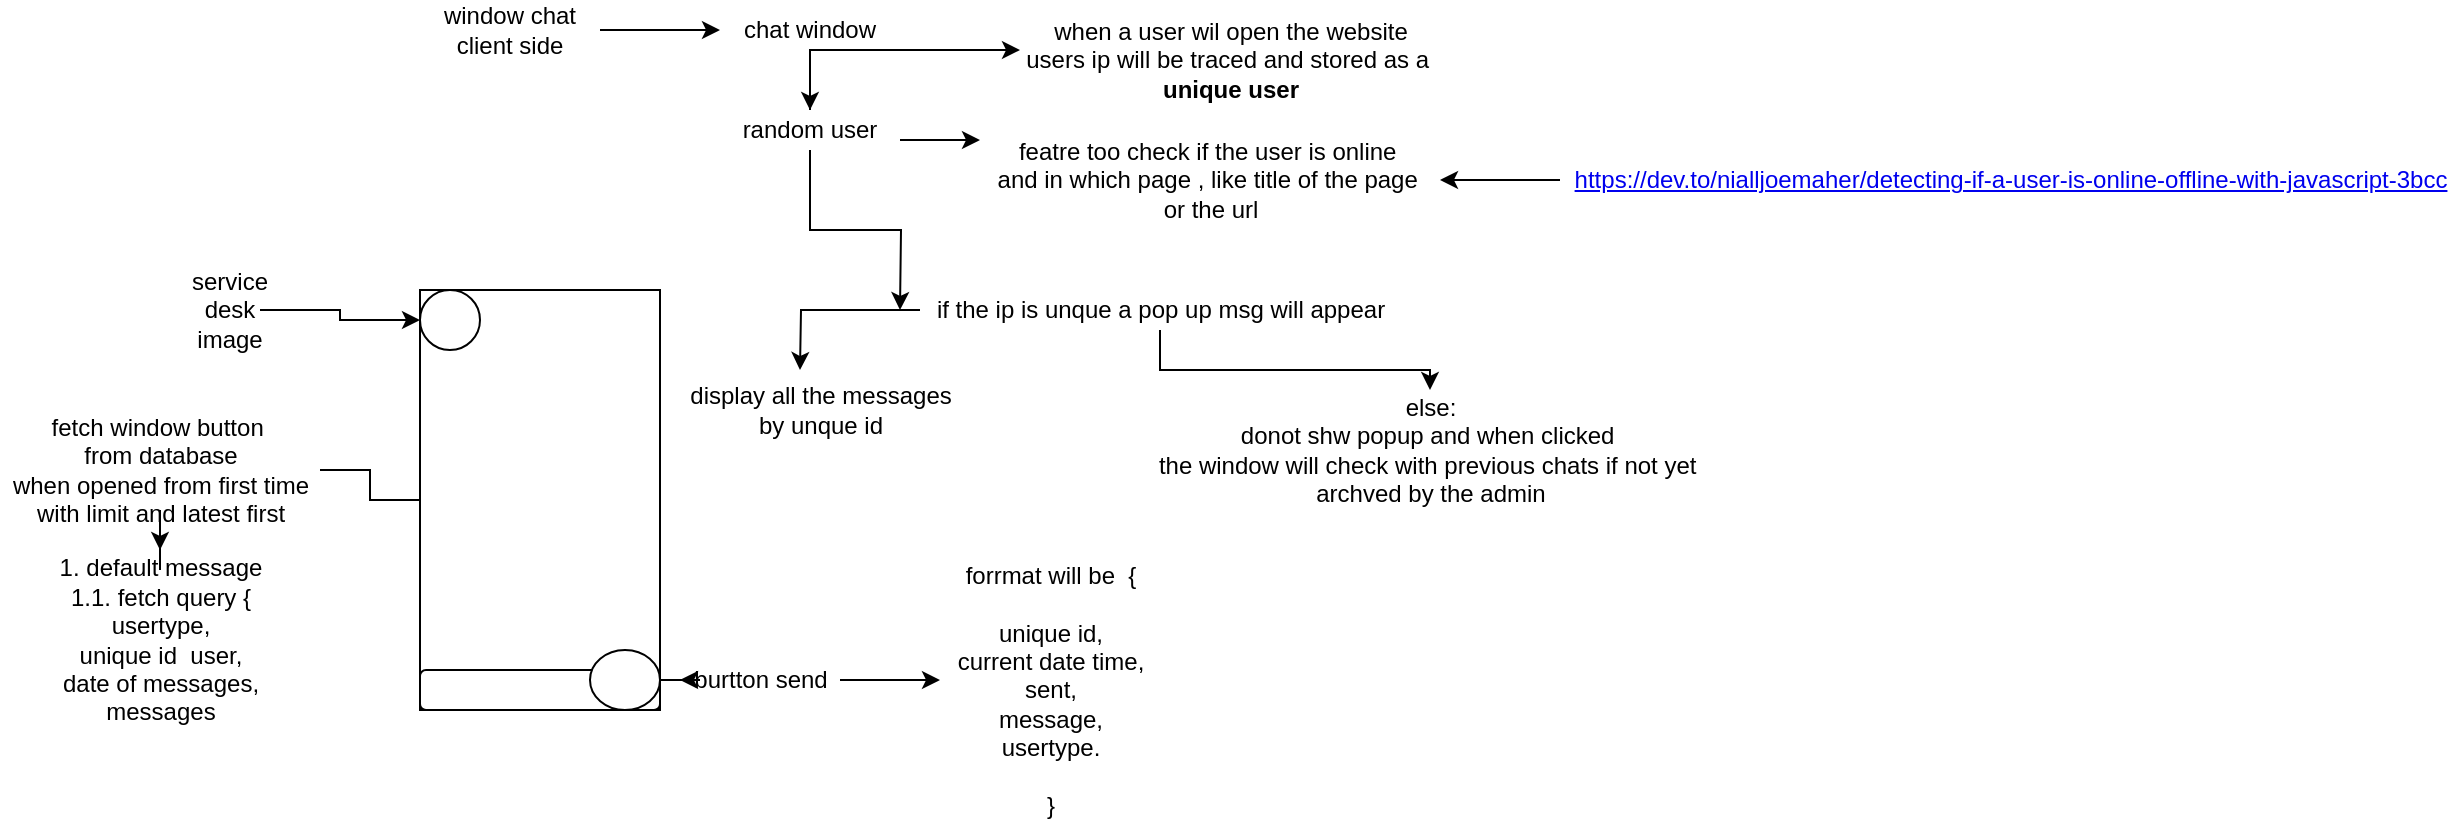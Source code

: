 <mxfile version="14.7.3" type="github"><diagram id="PXAswhtAmQBYjqmkOcDG" name="Page-1"><mxGraphModel dx="1865" dy="556" grid="1" gridSize="10" guides="1" tooltips="1" connect="1" arrows="1" fold="1" page="1" pageScale="1" pageWidth="827" pageHeight="1169" math="0" shadow="0"><root><mxCell id="0"/><mxCell id="1" parent="0"/><mxCell id="x5ubMdCJ9VFF1x8MkFd7-3" style="edgeStyle=orthogonalEdgeStyle;rounded=0;orthogonalLoop=1;jettySize=auto;html=1;exitX=1;exitY=0.5;exitDx=0;exitDy=0;" edge="1" parent="1" source="x5ubMdCJ9VFF1x8MkFd7-1" target="x5ubMdCJ9VFF1x8MkFd7-2"><mxGeometry relative="1" as="geometry"/></mxCell><mxCell id="x5ubMdCJ9VFF1x8MkFd7-1" value="window chat client side" style="text;html=1;strokeColor=none;fillColor=none;align=center;verticalAlign=middle;whiteSpace=wrap;rounded=0;" vertex="1" parent="1"><mxGeometry x="160" y="40" width="90" height="20" as="geometry"/></mxCell><mxCell id="x5ubMdCJ9VFF1x8MkFd7-5" value="" style="edgeStyle=orthogonalEdgeStyle;rounded=0;orthogonalLoop=1;jettySize=auto;html=1;" edge="1" parent="1" source="x5ubMdCJ9VFF1x8MkFd7-2" target="x5ubMdCJ9VFF1x8MkFd7-4"><mxGeometry relative="1" as="geometry"/></mxCell><mxCell id="x5ubMdCJ9VFF1x8MkFd7-2" value="chat window" style="text;html=1;strokeColor=none;fillColor=none;align=center;verticalAlign=middle;whiteSpace=wrap;rounded=0;" vertex="1" parent="1"><mxGeometry x="310" y="40" width="90" height="20" as="geometry"/></mxCell><mxCell id="x5ubMdCJ9VFF1x8MkFd7-6" style="edgeStyle=orthogonalEdgeStyle;rounded=0;orthogonalLoop=1;jettySize=auto;html=1;exitX=1;exitY=0.75;exitDx=0;exitDy=0;" edge="1" parent="1" source="x5ubMdCJ9VFF1x8MkFd7-4"><mxGeometry relative="1" as="geometry"><mxPoint x="440" y="105" as="targetPoint"/></mxGeometry></mxCell><mxCell id="x5ubMdCJ9VFF1x8MkFd7-9" value="" style="edgeStyle=orthogonalEdgeStyle;rounded=0;orthogonalLoop=1;jettySize=auto;html=1;" edge="1" parent="1" source="x5ubMdCJ9VFF1x8MkFd7-4"><mxGeometry relative="1" as="geometry"><mxPoint x="400" y="190" as="targetPoint"/></mxGeometry></mxCell><mxCell id="x5ubMdCJ9VFF1x8MkFd7-10" style="edgeStyle=orthogonalEdgeStyle;rounded=0;orthogonalLoop=1;jettySize=auto;html=1;" edge="1" parent="1" source="x5ubMdCJ9VFF1x8MkFd7-4"><mxGeometry relative="1" as="geometry"><mxPoint x="460" y="60" as="targetPoint"/><Array as="points"><mxPoint x="355" y="60"/></Array></mxGeometry></mxCell><mxCell id="x5ubMdCJ9VFF1x8MkFd7-4" value="random user" style="text;html=1;strokeColor=none;fillColor=none;align=center;verticalAlign=middle;whiteSpace=wrap;rounded=0;" vertex="1" parent="1"><mxGeometry x="310" y="90" width="90" height="20" as="geometry"/></mxCell><mxCell id="x5ubMdCJ9VFF1x8MkFd7-7" value="when a user wil open the website&lt;br&gt;users ip will be traced and stored as a&amp;nbsp;&lt;br&gt;&lt;b&gt;unique user&lt;/b&gt;" style="text;html=1;align=center;verticalAlign=middle;resizable=0;points=[];autosize=1;strokeColor=none;" vertex="1" parent="1"><mxGeometry x="455" y="40" width="220" height="50" as="geometry"/></mxCell><mxCell id="x5ubMdCJ9VFF1x8MkFd7-11" value="featre too check if the user is online&amp;nbsp;&lt;br&gt;and in which page , like title of the page&amp;nbsp;&lt;br&gt;or the url" style="text;html=1;align=center;verticalAlign=middle;resizable=0;points=[];autosize=1;strokeColor=none;" vertex="1" parent="1"><mxGeometry x="440" y="100" width="230" height="50" as="geometry"/></mxCell><mxCell id="x5ubMdCJ9VFF1x8MkFd7-14" style="edgeStyle=orthogonalEdgeStyle;rounded=0;orthogonalLoop=1;jettySize=auto;html=1;" edge="1" parent="1" source="x5ubMdCJ9VFF1x8MkFd7-12" target="x5ubMdCJ9VFF1x8MkFd7-13"><mxGeometry relative="1" as="geometry"/></mxCell><mxCell id="x5ubMdCJ9VFF1x8MkFd7-15" style="edgeStyle=orthogonalEdgeStyle;rounded=0;orthogonalLoop=1;jettySize=auto;html=1;" edge="1" parent="1" source="x5ubMdCJ9VFF1x8MkFd7-12"><mxGeometry relative="1" as="geometry"><mxPoint x="350" y="220" as="targetPoint"/></mxGeometry></mxCell><mxCell id="x5ubMdCJ9VFF1x8MkFd7-12" value="if the ip is unque a pop up msg will appear" style="text;html=1;align=center;verticalAlign=middle;resizable=0;points=[];autosize=1;strokeColor=none;" vertex="1" parent="1"><mxGeometry x="410" y="180" width="240" height="20" as="geometry"/></mxCell><mxCell id="x5ubMdCJ9VFF1x8MkFd7-13" value="else:&lt;br&gt;donot shw popup and when clicked&amp;nbsp;&lt;br&gt;the window will check with previous chats if not yet&amp;nbsp;&lt;br&gt;archved by the admin" style="text;html=1;align=center;verticalAlign=middle;resizable=0;points=[];autosize=1;strokeColor=none;" vertex="1" parent="1"><mxGeometry x="520" y="230" width="290" height="60" as="geometry"/></mxCell><mxCell id="x5ubMdCJ9VFF1x8MkFd7-16" value="display all the messages&lt;br&gt;by unque id&lt;br&gt;" style="text;html=1;align=center;verticalAlign=middle;resizable=0;points=[];autosize=1;strokeColor=none;" vertex="1" parent="1"><mxGeometry x="285" y="225" width="150" height="30" as="geometry"/></mxCell><mxCell id="x5ubMdCJ9VFF1x8MkFd7-19" value="" style="edgeStyle=orthogonalEdgeStyle;rounded=0;orthogonalLoop=1;jettySize=auto;html=1;" edge="1" parent="1" source="x5ubMdCJ9VFF1x8MkFd7-18" target="x5ubMdCJ9VFF1x8MkFd7-11"><mxGeometry relative="1" as="geometry"/></mxCell><mxCell id="x5ubMdCJ9VFF1x8MkFd7-18" value="&lt;a href=&quot;https://dev.to/nialljoemaher/detecting-if-a-user-is-online-offline-with-javascript-3bcc&quot;&gt;https://dev.to/nialljoemaher/detecting-if-a-user-is-online-offline-with-javascript-3bcc&lt;/a&gt;" style="text;html=1;align=center;verticalAlign=middle;resizable=0;points=[];autosize=1;strokeColor=none;" vertex="1" parent="1"><mxGeometry x="730" y="115" width="450" height="20" as="geometry"/></mxCell><mxCell id="x5ubMdCJ9VFF1x8MkFd7-20" value="" style="rounded=0;whiteSpace=wrap;html=1;" vertex="1" parent="1"><mxGeometry x="160" y="180" width="120" height="210" as="geometry"/></mxCell><mxCell id="x5ubMdCJ9VFF1x8MkFd7-21" value="" style="rounded=1;whiteSpace=wrap;html=1;" vertex="1" parent="1"><mxGeometry x="160" y="370" width="120" height="20" as="geometry"/></mxCell><mxCell id="x5ubMdCJ9VFF1x8MkFd7-26" style="edgeStyle=orthogonalEdgeStyle;rounded=0;orthogonalLoop=1;jettySize=auto;html=1;" edge="1" parent="1" source="x5ubMdCJ9VFF1x8MkFd7-22"><mxGeometry relative="1" as="geometry"><mxPoint x="290" y="375" as="targetPoint"/></mxGeometry></mxCell><mxCell id="x5ubMdCJ9VFF1x8MkFd7-22" value="" style="ellipse;whiteSpace=wrap;html=1;" vertex="1" parent="1"><mxGeometry x="245" y="360" width="35" height="30" as="geometry"/></mxCell><mxCell id="x5ubMdCJ9VFF1x8MkFd7-23" value="" style="ellipse;whiteSpace=wrap;html=1;" vertex="1" parent="1"><mxGeometry x="160" y="180" width="30" height="30" as="geometry"/></mxCell><mxCell id="x5ubMdCJ9VFF1x8MkFd7-25" style="edgeStyle=orthogonalEdgeStyle;rounded=0;orthogonalLoop=1;jettySize=auto;html=1;entryX=0;entryY=0.5;entryDx=0;entryDy=0;" edge="1" parent="1" source="x5ubMdCJ9VFF1x8MkFd7-24" target="x5ubMdCJ9VFF1x8MkFd7-23"><mxGeometry relative="1" as="geometry"/></mxCell><mxCell id="x5ubMdCJ9VFF1x8MkFd7-24" value="service desk image" style="text;html=1;strokeColor=none;fillColor=none;align=center;verticalAlign=middle;whiteSpace=wrap;rounded=0;" vertex="1" parent="1"><mxGeometry x="50" y="180" width="30" height="20" as="geometry"/></mxCell><mxCell id="x5ubMdCJ9VFF1x8MkFd7-28" style="edgeStyle=orthogonalEdgeStyle;rounded=0;orthogonalLoop=1;jettySize=auto;html=1;" edge="1" parent="1" source="x5ubMdCJ9VFF1x8MkFd7-27"><mxGeometry relative="1" as="geometry"><mxPoint x="420" y="375" as="targetPoint"/></mxGeometry></mxCell><mxCell id="x5ubMdCJ9VFF1x8MkFd7-27" value="burtton send" style="text;html=1;align=center;verticalAlign=middle;resizable=0;points=[];autosize=1;strokeColor=none;" vertex="1" parent="1"><mxGeometry x="290" y="365" width="80" height="20" as="geometry"/></mxCell><mxCell id="x5ubMdCJ9VFF1x8MkFd7-29" value="forrmat will be&amp;nbsp; {&lt;br&gt;&lt;br&gt;unique id,&lt;br&gt;current date time,&lt;br&gt;sent,&lt;br&gt;message,&lt;br&gt;usertype.&lt;br&gt;&lt;br&gt;}" style="text;html=1;align=center;verticalAlign=middle;resizable=0;points=[];autosize=1;strokeColor=none;" vertex="1" parent="1"><mxGeometry x="420" y="315" width="110" height="130" as="geometry"/></mxCell><mxCell id="x5ubMdCJ9VFF1x8MkFd7-34" value="" style="edgeStyle=orthogonalEdgeStyle;rounded=0;orthogonalLoop=1;jettySize=auto;html=1;" edge="1" parent="1" source="x5ubMdCJ9VFF1x8MkFd7-31" target="x5ubMdCJ9VFF1x8MkFd7-33"><mxGeometry relative="1" as="geometry"/></mxCell><mxCell id="x5ubMdCJ9VFF1x8MkFd7-31" value="fetch window button&amp;nbsp;&lt;br&gt;from database&lt;br&gt;when opened from first time&lt;br&gt;with limit and latest first&lt;br&gt;" style="text;html=1;align=center;verticalAlign=middle;resizable=0;points=[];autosize=1;strokeColor=none;" vertex="1" parent="1"><mxGeometry x="-50" y="240" width="160" height="60" as="geometry"/></mxCell><mxCell id="x5ubMdCJ9VFF1x8MkFd7-32" value="" style="edgeStyle=orthogonalEdgeStyle;rounded=0;orthogonalLoop=1;jettySize=auto;html=1;endArrow=none;" edge="1" parent="1" source="x5ubMdCJ9VFF1x8MkFd7-20" target="x5ubMdCJ9VFF1x8MkFd7-31"><mxGeometry relative="1" as="geometry"><mxPoint x="80" y="285" as="targetPoint"/><mxPoint x="160" y="285" as="sourcePoint"/></mxGeometry></mxCell><mxCell id="x5ubMdCJ9VFF1x8MkFd7-33" value="1. default message&lt;br&gt;1.1. fetch query {&lt;br&gt;usertype,&lt;br&gt;unique id&amp;nbsp; user,&lt;br&gt;date of messages,&lt;br&gt;messages" style="text;html=1;align=center;verticalAlign=middle;resizable=0;points=[];autosize=1;strokeColor=none;" vertex="1" parent="1"><mxGeometry x="-30" y="310" width="120" height="90" as="geometry"/></mxCell></root></mxGraphModel></diagram></mxfile>